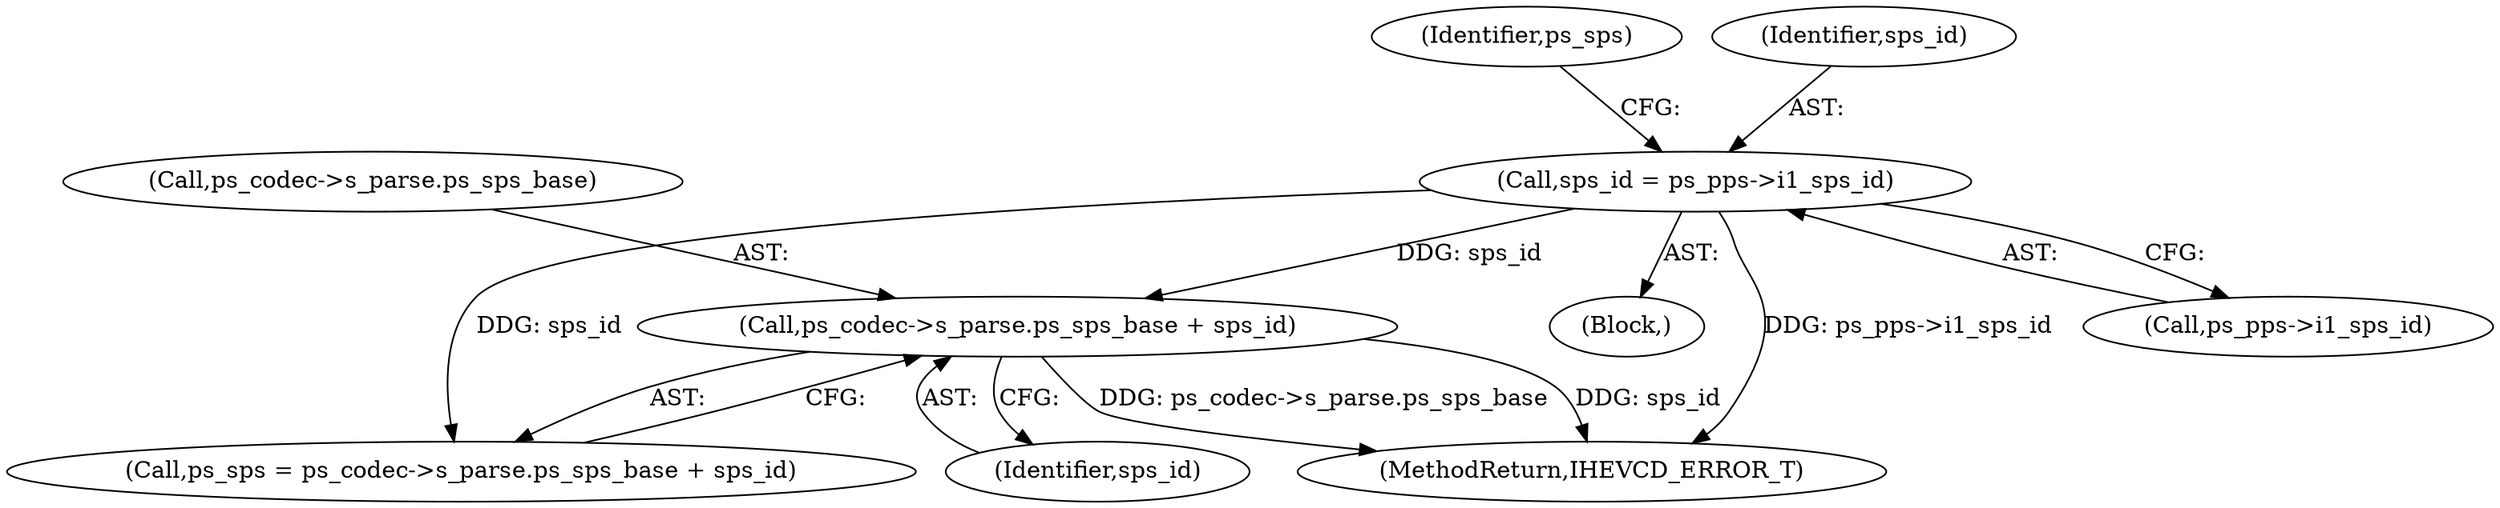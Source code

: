 digraph "0_Android_a1424724a00d62ac5efa0e27953eed66850d662f@pointer" {
"1000276" [label="(Call,ps_codec->s_parse.ps_sps_base + sps_id)"];
"1000269" [label="(Call,sps_id = ps_pps->i1_sps_id)"];
"1000276" [label="(Call,ps_codec->s_parse.ps_sps_base + sps_id)"];
"1002606" [label="(MethodReturn,IHEVCD_ERROR_T)"];
"1000282" [label="(Identifier,sps_id)"];
"1000274" [label="(Call,ps_sps = ps_codec->s_parse.ps_sps_base + sps_id)"];
"1000275" [label="(Identifier,ps_sps)"];
"1000270" [label="(Identifier,sps_id)"];
"1000132" [label="(Block,)"];
"1000277" [label="(Call,ps_codec->s_parse.ps_sps_base)"];
"1000271" [label="(Call,ps_pps->i1_sps_id)"];
"1000269" [label="(Call,sps_id = ps_pps->i1_sps_id)"];
"1000276" -> "1000274"  [label="AST: "];
"1000276" -> "1000282"  [label="CFG: "];
"1000277" -> "1000276"  [label="AST: "];
"1000282" -> "1000276"  [label="AST: "];
"1000274" -> "1000276"  [label="CFG: "];
"1000276" -> "1002606"  [label="DDG: sps_id"];
"1000276" -> "1002606"  [label="DDG: ps_codec->s_parse.ps_sps_base"];
"1000269" -> "1000276"  [label="DDG: sps_id"];
"1000269" -> "1000132"  [label="AST: "];
"1000269" -> "1000271"  [label="CFG: "];
"1000270" -> "1000269"  [label="AST: "];
"1000271" -> "1000269"  [label="AST: "];
"1000275" -> "1000269"  [label="CFG: "];
"1000269" -> "1002606"  [label="DDG: ps_pps->i1_sps_id"];
"1000269" -> "1000274"  [label="DDG: sps_id"];
}

